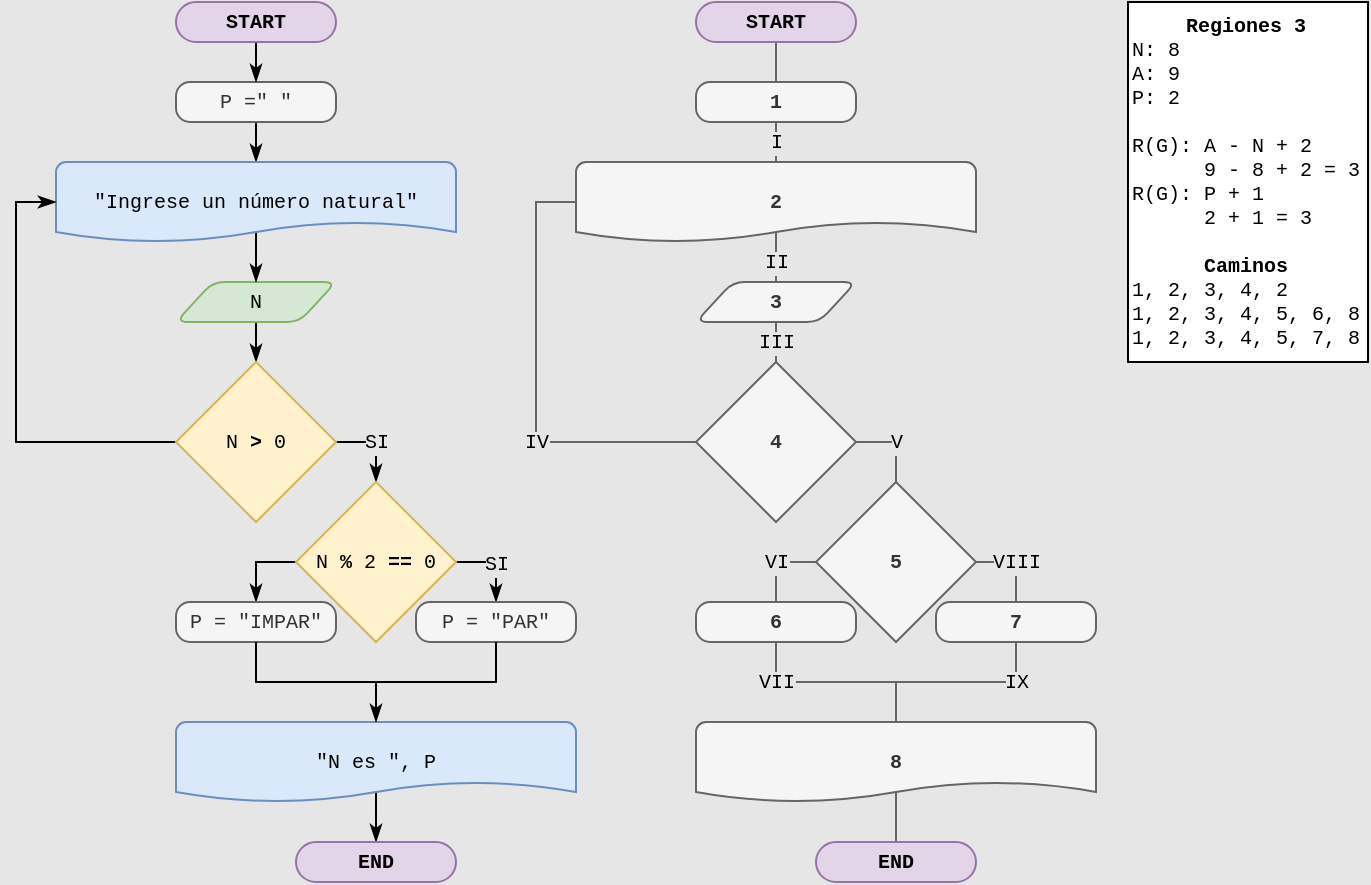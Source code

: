 <mxfile version="18.1.3" type="device"><diagram id="C5RBs43oDa-KdzZeNtuy" name="Page-1"><mxGraphModel dx="462" dy="905" grid="1" gridSize="10" guides="1" tooltips="1" connect="1" arrows="1" fold="1" page="1" pageScale="1" pageWidth="827" pageHeight="1169" background="#E6E6E6" math="0" shadow="0"><root><mxCell id="WIyWlLk6GJQsqaUBKTNV-0"/><mxCell id="WIyWlLk6GJQsqaUBKTNV-1" parent="WIyWlLk6GJQsqaUBKTNV-0"/><mxCell id="bVebPPzpcLED_I8WJEkh-12" style="edgeStyle=orthogonalEdgeStyle;rounded=0;orthogonalLoop=1;jettySize=auto;html=1;exitX=0.5;exitY=1;exitDx=0;exitDy=0;entryX=0.5;entryY=0;entryDx=0;entryDy=0;entryPerimeter=0;fontFamily=Courier New;fontSize=10;endArrow=classicThin;endFill=1;labelBackgroundColor=#E6E6E6;" parent="WIyWlLk6GJQsqaUBKTNV-1" source="bVebPPzpcLED_I8WJEkh-1" target="bVebPPzpcLED_I8WJEkh-3" edge="1"><mxGeometry relative="1" as="geometry"/></mxCell><mxCell id="bVebPPzpcLED_I8WJEkh-1" value="P =&quot; &quot;" style="rounded=1;whiteSpace=wrap;html=1;absoluteArcSize=1;arcSize=14;strokeWidth=1;fontFamily=Courier New;fontSize=10;fillColor=#f5f5f5;fontColor=#333333;strokeColor=#666666;" parent="WIyWlLk6GJQsqaUBKTNV-1" vertex="1"><mxGeometry x="224" y="80" width="80" height="20" as="geometry"/></mxCell><mxCell id="bVebPPzpcLED_I8WJEkh-15" style="edgeStyle=orthogonalEdgeStyle;rounded=0;orthogonalLoop=1;jettySize=auto;html=1;exitX=0.5;exitY=1;exitDx=0;exitDy=0;entryX=0.5;entryY=0;entryDx=0;entryDy=0;entryPerimeter=0;fontFamily=Courier New;fontSize=10;endArrow=classicThin;endFill=1;labelBackgroundColor=#E6E6E6;" parent="WIyWlLk6GJQsqaUBKTNV-1" source="bVebPPzpcLED_I8WJEkh-2" target="bVebPPzpcLED_I8WJEkh-4" edge="1"><mxGeometry relative="1" as="geometry"/></mxCell><mxCell id="bVebPPzpcLED_I8WJEkh-2" value="N" style="shape=parallelogram;html=1;strokeWidth=1;perimeter=parallelogramPerimeter;whiteSpace=wrap;rounded=1;arcSize=12;size=0.23;fontFamily=Courier New;fontSize=10;fillColor=#d5e8d4;strokeColor=#82b366;" parent="WIyWlLk6GJQsqaUBKTNV-1" vertex="1"><mxGeometry x="224" y="180" width="80" height="20" as="geometry"/></mxCell><mxCell id="bVebPPzpcLED_I8WJEkh-14" style="edgeStyle=orthogonalEdgeStyle;rounded=0;orthogonalLoop=1;jettySize=auto;html=1;exitX=0.5;exitY=0;exitDx=0;exitDy=0;exitPerimeter=0;entryX=0.5;entryY=0;entryDx=0;entryDy=0;fontFamily=Courier New;fontSize=10;endArrow=classicThin;endFill=1;labelBackgroundColor=#E6E6E6;" parent="WIyWlLk6GJQsqaUBKTNV-1" source="bVebPPzpcLED_I8WJEkh-3" target="bVebPPzpcLED_I8WJEkh-2" edge="1"><mxGeometry relative="1" as="geometry"><Array as="points"><mxPoint x="264" y="130"/><mxPoint x="264" y="130"/></Array></mxGeometry></mxCell><mxCell id="bVebPPzpcLED_I8WJEkh-3" value="&quot;Ingrese un número natural&quot;" style="strokeWidth=1;html=1;shape=mxgraph.flowchart.document2;whiteSpace=wrap;size=0.25;fontFamily=Courier New;fontSize=10;fillColor=#dae8fc;strokeColor=#6c8ebf;" parent="WIyWlLk6GJQsqaUBKTNV-1" vertex="1"><mxGeometry x="164" y="120" width="200" height="40" as="geometry"/></mxCell><mxCell id="bVebPPzpcLED_I8WJEkh-16" value="SI" style="edgeStyle=orthogonalEdgeStyle;rounded=0;orthogonalLoop=1;jettySize=auto;html=1;exitX=1;exitY=0.5;exitDx=0;exitDy=0;exitPerimeter=0;entryX=0.5;entryY=0;entryDx=0;entryDy=0;entryPerimeter=0;fontFamily=Courier New;fontSize=10;endArrow=classicThin;endFill=1;labelBackgroundColor=#E6E6E6;" parent="WIyWlLk6GJQsqaUBKTNV-1" source="bVebPPzpcLED_I8WJEkh-4" target="bVebPPzpcLED_I8WJEkh-5" edge="1"><mxGeometry relative="1" as="geometry"><mxPoint as="offset"/></mxGeometry></mxCell><mxCell id="bVebPPzpcLED_I8WJEkh-21" style="edgeStyle=orthogonalEdgeStyle;rounded=0;orthogonalLoop=1;jettySize=auto;html=1;exitX=0;exitY=0.5;exitDx=0;exitDy=0;exitPerimeter=0;entryX=0;entryY=0.5;entryDx=0;entryDy=0;entryPerimeter=0;fontFamily=Courier New;fontSize=10;endArrow=classicThin;endFill=1;labelBackgroundColor=#E6E6E6;" parent="WIyWlLk6GJQsqaUBKTNV-1" source="bVebPPzpcLED_I8WJEkh-4" target="bVebPPzpcLED_I8WJEkh-3" edge="1"><mxGeometry relative="1" as="geometry"/></mxCell><mxCell id="bVebPPzpcLED_I8WJEkh-4" value="N &lt;b&gt;&amp;gt;&lt;/b&gt; 0" style="strokeWidth=1;html=1;shape=mxgraph.flowchart.decision;whiteSpace=wrap;fontFamily=Courier New;fontSize=10;fillColor=#fff2cc;strokeColor=#d6b656;" parent="WIyWlLk6GJQsqaUBKTNV-1" vertex="1"><mxGeometry x="224" y="220" width="80" height="80" as="geometry"/></mxCell><mxCell id="bVebPPzpcLED_I8WJEkh-17" style="edgeStyle=orthogonalEdgeStyle;rounded=0;orthogonalLoop=1;jettySize=auto;html=1;exitX=0;exitY=0.5;exitDx=0;exitDy=0;exitPerimeter=0;entryX=0.5;entryY=0;entryDx=0;entryDy=0;fontFamily=Courier New;fontSize=10;endArrow=classicThin;endFill=1;labelBackgroundColor=#E6E6E6;" parent="WIyWlLk6GJQsqaUBKTNV-1" source="bVebPPzpcLED_I8WJEkh-5" target="bVebPPzpcLED_I8WJEkh-7" edge="1"><mxGeometry relative="1" as="geometry"/></mxCell><mxCell id="bVebPPzpcLED_I8WJEkh-18" style="edgeStyle=orthogonalEdgeStyle;rounded=0;orthogonalLoop=1;jettySize=auto;html=1;exitX=1;exitY=0.5;exitDx=0;exitDy=0;exitPerimeter=0;entryX=0.5;entryY=0;entryDx=0;entryDy=0;fontFamily=Courier New;fontSize=10;endArrow=classicThin;endFill=1;labelBackgroundColor=#E6E6E6;" parent="WIyWlLk6GJQsqaUBKTNV-1" source="bVebPPzpcLED_I8WJEkh-5" target="bVebPPzpcLED_I8WJEkh-6" edge="1"><mxGeometry relative="1" as="geometry"/></mxCell><mxCell id="bVebPPzpcLED_I8WJEkh-48" value="SI" style="edgeLabel;html=1;align=center;verticalAlign=middle;resizable=0;points=[];fontSize=10;fontFamily=Courier New;labelBackgroundColor=#E6E6E6;" parent="bVebPPzpcLED_I8WJEkh-18" vertex="1" connectable="0"><mxGeometry x="0.043" relative="1" as="geometry"><mxPoint as="offset"/></mxGeometry></mxCell><mxCell id="bVebPPzpcLED_I8WJEkh-5" value="N &lt;b&gt;%&lt;/b&gt; 2 &lt;b&gt;==&lt;/b&gt; 0" style="strokeWidth=1;html=1;shape=mxgraph.flowchart.decision;whiteSpace=wrap;fontFamily=Courier New;fontSize=10;fillColor=#fff2cc;strokeColor=#d6b656;" parent="WIyWlLk6GJQsqaUBKTNV-1" vertex="1"><mxGeometry x="284" y="280" width="80" height="80" as="geometry"/></mxCell><mxCell id="bVebPPzpcLED_I8WJEkh-6" value="P = &quot;PAR&quot;" style="rounded=1;whiteSpace=wrap;html=1;absoluteArcSize=1;arcSize=14;strokeWidth=1;fontFamily=Courier New;fontSize=10;fillColor=#f5f5f5;fontColor=#333333;strokeColor=#666666;" parent="WIyWlLk6GJQsqaUBKTNV-1" vertex="1"><mxGeometry x="344" y="340" width="80" height="20" as="geometry"/></mxCell><mxCell id="bVebPPzpcLED_I8WJEkh-7" value="P = &quot;IMPAR&quot;" style="rounded=1;whiteSpace=wrap;html=1;absoluteArcSize=1;arcSize=14;strokeWidth=1;fontFamily=Courier New;fontSize=10;fillColor=#f5f5f5;fontColor=#333333;strokeColor=#666666;" parent="WIyWlLk6GJQsqaUBKTNV-1" vertex="1"><mxGeometry x="224" y="340" width="80" height="20" as="geometry"/></mxCell><mxCell id="bVebPPzpcLED_I8WJEkh-11" style="edgeStyle=orthogonalEdgeStyle;rounded=0;orthogonalLoop=1;jettySize=auto;html=1;exitX=0.5;exitY=1;exitDx=0;exitDy=0;entryX=0.5;entryY=0;entryDx=0;entryDy=0;fontFamily=Courier New;fontSize=10;endArrow=classicThin;endFill=1;labelBackgroundColor=#E6E6E6;" parent="WIyWlLk6GJQsqaUBKTNV-1" source="bVebPPzpcLED_I8WJEkh-8" target="bVebPPzpcLED_I8WJEkh-1" edge="1"><mxGeometry relative="1" as="geometry"/></mxCell><mxCell id="bVebPPzpcLED_I8WJEkh-8" value="START" style="rounded=1;whiteSpace=wrap;html=1;fontFamily=Courier New;fontSize=10;strokeWidth=1;arcSize=50;fontStyle=1;fillColor=#e1d5e7;strokeColor=#9673a6;" parent="WIyWlLk6GJQsqaUBKTNV-1" vertex="1"><mxGeometry x="224" y="40" width="80" height="20" as="geometry"/></mxCell><mxCell id="bVebPPzpcLED_I8WJEkh-43" style="edgeStyle=orthogonalEdgeStyle;rounded=0;orthogonalLoop=1;jettySize=auto;html=1;exitX=0.5;exitY=0;exitDx=0;exitDy=0;exitPerimeter=0;entryX=0.5;entryY=0;entryDx=0;entryDy=0;fontFamily=Courier New;fontSize=10;endArrow=classicThin;endFill=1;labelBackgroundColor=#E6E6E6;" parent="WIyWlLk6GJQsqaUBKTNV-1" source="bVebPPzpcLED_I8WJEkh-9" target="bVebPPzpcLED_I8WJEkh-41" edge="1"><mxGeometry relative="1" as="geometry"><Array as="points"><mxPoint x="324" y="420"/><mxPoint x="324" y="420"/></Array></mxGeometry></mxCell><mxCell id="bVebPPzpcLED_I8WJEkh-9" value="&quot;N es &quot;, P" style="strokeWidth=1;html=1;shape=mxgraph.flowchart.document2;whiteSpace=wrap;size=0.25;fontFamily=Courier New;fontSize=10;fillColor=#dae8fc;strokeColor=#6c8ebf;" parent="WIyWlLk6GJQsqaUBKTNV-1" vertex="1"><mxGeometry x="224" y="400" width="200" height="40" as="geometry"/></mxCell><mxCell id="bVebPPzpcLED_I8WJEkh-20" value="" style="endArrow=classicThin;html=1;rounded=0;fontFamily=Courier New;fontSize=10;entryX=0.5;entryY=0;entryDx=0;entryDy=0;entryPerimeter=0;endFill=1;labelBackgroundColor=#E6E6E6;" parent="WIyWlLk6GJQsqaUBKTNV-1" target="bVebPPzpcLED_I8WJEkh-9" edge="1"><mxGeometry width="50" height="50" relative="1" as="geometry"><mxPoint x="324" y="380" as="sourcePoint"/><mxPoint x="324" y="350" as="targetPoint"/></mxGeometry></mxCell><mxCell id="bVebPPzpcLED_I8WJEkh-22" value="I" style="edgeStyle=orthogonalEdgeStyle;rounded=0;orthogonalLoop=1;jettySize=auto;html=1;exitX=0.5;exitY=1;exitDx=0;exitDy=0;entryX=0.5;entryY=0;entryDx=0;entryDy=0;entryPerimeter=0;fontFamily=Courier New;fontSize=10;endArrow=none;endFill=0;labelBackgroundColor=#E6E6E6;fillColor=#f5f5f5;strokeColor=#666666;" parent="WIyWlLk6GJQsqaUBKTNV-1" source="bVebPPzpcLED_I8WJEkh-23" target="bVebPPzpcLED_I8WJEkh-27" edge="1"><mxGeometry relative="1" as="geometry"/></mxCell><mxCell id="bVebPPzpcLED_I8WJEkh-23" value="1" style="rounded=1;whiteSpace=wrap;html=1;absoluteArcSize=1;arcSize=14;strokeWidth=1;fontFamily=Courier New;fontSize=10;fontStyle=1;fillColor=#f5f5f5;fontColor=#333333;strokeColor=#666666;" parent="WIyWlLk6GJQsqaUBKTNV-1" vertex="1"><mxGeometry x="484" y="80" width="80" height="20" as="geometry"/></mxCell><mxCell id="bVebPPzpcLED_I8WJEkh-24" value="III" style="edgeStyle=orthogonalEdgeStyle;rounded=0;orthogonalLoop=1;jettySize=auto;html=1;exitX=0.5;exitY=1;exitDx=0;exitDy=0;entryX=0.5;entryY=0;entryDx=0;entryDy=0;entryPerimeter=0;fontFamily=Courier New;fontSize=10;endArrow=none;endFill=0;labelBackgroundColor=#E6E6E6;fillColor=#f5f5f5;strokeColor=#666666;" parent="WIyWlLk6GJQsqaUBKTNV-1" source="bVebPPzpcLED_I8WJEkh-25" target="bVebPPzpcLED_I8WJEkh-30" edge="1"><mxGeometry relative="1" as="geometry"/></mxCell><mxCell id="bVebPPzpcLED_I8WJEkh-25" value="3" style="shape=parallelogram;html=1;strokeWidth=1;perimeter=parallelogramPerimeter;whiteSpace=wrap;rounded=1;arcSize=12;size=0.23;fontFamily=Courier New;fontSize=10;fontStyle=1;fillColor=#f5f5f5;fontColor=#333333;strokeColor=#666666;" parent="WIyWlLk6GJQsqaUBKTNV-1" vertex="1"><mxGeometry x="484" y="180" width="80" height="20" as="geometry"/></mxCell><mxCell id="bVebPPzpcLED_I8WJEkh-26" value="II" style="edgeStyle=orthogonalEdgeStyle;rounded=0;orthogonalLoop=1;jettySize=auto;html=1;exitX=0.5;exitY=0;exitDx=0;exitDy=0;exitPerimeter=0;entryX=0.5;entryY=0;entryDx=0;entryDy=0;fontFamily=Courier New;fontSize=10;endArrow=none;endFill=0;labelBackgroundColor=#E6E6E6;fillColor=#f5f5f5;strokeColor=#666666;" parent="WIyWlLk6GJQsqaUBKTNV-1" source="bVebPPzpcLED_I8WJEkh-27" target="bVebPPzpcLED_I8WJEkh-25" edge="1"><mxGeometry x="0.667" relative="1" as="geometry"><Array as="points"><mxPoint x="524" y="130"/><mxPoint x="524" y="130"/></Array><mxPoint as="offset"/></mxGeometry></mxCell><mxCell id="bVebPPzpcLED_I8WJEkh-27" value="2" style="strokeWidth=1;html=1;shape=mxgraph.flowchart.document2;whiteSpace=wrap;size=0.25;fontFamily=Courier New;fontSize=10;fontStyle=1;fillColor=#f5f5f5;fontColor=#333333;strokeColor=#666666;" parent="WIyWlLk6GJQsqaUBKTNV-1" vertex="1"><mxGeometry x="424" y="120" width="200" height="40" as="geometry"/></mxCell><mxCell id="bVebPPzpcLED_I8WJEkh-28" value="V" style="edgeStyle=orthogonalEdgeStyle;rounded=0;orthogonalLoop=1;jettySize=auto;html=1;exitX=1;exitY=0.5;exitDx=0;exitDy=0;exitPerimeter=0;entryX=0.5;entryY=0;entryDx=0;entryDy=0;entryPerimeter=0;fontFamily=Courier New;fontSize=10;endArrow=none;endFill=0;labelBackgroundColor=#E6E6E6;fillColor=#f5f5f5;strokeColor=#666666;" parent="WIyWlLk6GJQsqaUBKTNV-1" source="bVebPPzpcLED_I8WJEkh-30" target="bVebPPzpcLED_I8WJEkh-33" edge="1"><mxGeometry relative="1" as="geometry"/></mxCell><mxCell id="bVebPPzpcLED_I8WJEkh-29" value="IV" style="edgeStyle=orthogonalEdgeStyle;rounded=0;orthogonalLoop=1;jettySize=auto;html=1;exitX=0;exitY=0.5;exitDx=0;exitDy=0;exitPerimeter=0;entryX=0;entryY=0.5;entryDx=0;entryDy=0;entryPerimeter=0;fontFamily=Courier New;fontSize=10;endArrow=none;endFill=0;labelBackgroundColor=#E6E6E6;fillColor=#f5f5f5;strokeColor=#666666;" parent="WIyWlLk6GJQsqaUBKTNV-1" source="bVebPPzpcLED_I8WJEkh-30" target="bVebPPzpcLED_I8WJEkh-27" edge="1"><mxGeometry x="-0.273" relative="1" as="geometry"><mxPoint as="offset"/></mxGeometry></mxCell><mxCell id="bVebPPzpcLED_I8WJEkh-30" value="4" style="strokeWidth=1;html=1;shape=mxgraph.flowchart.decision;whiteSpace=wrap;fontFamily=Courier New;fontSize=10;fontStyle=1;fillColor=#f5f5f5;fontColor=#333333;strokeColor=#666666;" parent="WIyWlLk6GJQsqaUBKTNV-1" vertex="1"><mxGeometry x="484" y="220" width="80" height="80" as="geometry"/></mxCell><mxCell id="bVebPPzpcLED_I8WJEkh-31" value="VI" style="edgeStyle=orthogonalEdgeStyle;rounded=0;orthogonalLoop=1;jettySize=auto;html=1;exitX=0;exitY=0.5;exitDx=0;exitDy=0;exitPerimeter=0;entryX=0.5;entryY=0;entryDx=0;entryDy=0;fontFamily=Courier New;fontSize=10;endArrow=none;endFill=0;labelBackgroundColor=#E6E6E6;fillColor=#f5f5f5;strokeColor=#666666;" parent="WIyWlLk6GJQsqaUBKTNV-1" source="bVebPPzpcLED_I8WJEkh-33" target="bVebPPzpcLED_I8WJEkh-35" edge="1"><mxGeometry relative="1" as="geometry"/></mxCell><mxCell id="bVebPPzpcLED_I8WJEkh-32" value="VIII" style="edgeStyle=orthogonalEdgeStyle;rounded=0;orthogonalLoop=1;jettySize=auto;html=1;exitX=1;exitY=0.5;exitDx=0;exitDy=0;exitPerimeter=0;entryX=0.5;entryY=0;entryDx=0;entryDy=0;fontFamily=Courier New;fontSize=10;endArrow=none;endFill=0;labelBackgroundColor=#E6E6E6;fillColor=#f5f5f5;strokeColor=#666666;" parent="WIyWlLk6GJQsqaUBKTNV-1" source="bVebPPzpcLED_I8WJEkh-33" target="bVebPPzpcLED_I8WJEkh-34" edge="1"><mxGeometry relative="1" as="geometry"/></mxCell><mxCell id="bVebPPzpcLED_I8WJEkh-33" value="5" style="strokeWidth=1;html=1;shape=mxgraph.flowchart.decision;whiteSpace=wrap;fontFamily=Courier New;fontSize=10;fontStyle=1;fillColor=#f5f5f5;fontColor=#333333;strokeColor=#666666;" parent="WIyWlLk6GJQsqaUBKTNV-1" vertex="1"><mxGeometry x="544" y="280" width="80" height="80" as="geometry"/></mxCell><mxCell id="bVebPPzpcLED_I8WJEkh-34" value="7" style="rounded=1;whiteSpace=wrap;html=1;absoluteArcSize=1;arcSize=14;strokeWidth=1;fontFamily=Courier New;fontSize=10;fontStyle=1;fillColor=#f5f5f5;fontColor=#333333;strokeColor=#666666;" parent="WIyWlLk6GJQsqaUBKTNV-1" vertex="1"><mxGeometry x="604" y="340" width="80" height="20" as="geometry"/></mxCell><mxCell id="bVebPPzpcLED_I8WJEkh-35" value="6" style="rounded=1;whiteSpace=wrap;html=1;absoluteArcSize=1;arcSize=14;strokeWidth=1;fontFamily=Courier New;fontSize=10;fontStyle=1;fillColor=#f5f5f5;fontColor=#333333;strokeColor=#666666;" parent="WIyWlLk6GJQsqaUBKTNV-1" vertex="1"><mxGeometry x="484" y="340" width="80" height="20" as="geometry"/></mxCell><mxCell id="bVebPPzpcLED_I8WJEkh-36" style="edgeStyle=orthogonalEdgeStyle;rounded=0;orthogonalLoop=1;jettySize=auto;html=1;exitX=0.5;exitY=1;exitDx=0;exitDy=0;entryX=0.5;entryY=0;entryDx=0;entryDy=0;fontFamily=Courier New;fontSize=10;endArrow=none;endFill=0;labelBackgroundColor=#E6E6E6;fillColor=#f5f5f5;strokeColor=#666666;" parent="WIyWlLk6GJQsqaUBKTNV-1" source="bVebPPzpcLED_I8WJEkh-37" target="bVebPPzpcLED_I8WJEkh-23" edge="1"><mxGeometry relative="1" as="geometry"/></mxCell><mxCell id="bVebPPzpcLED_I8WJEkh-37" value="START" style="rounded=1;whiteSpace=wrap;html=1;fontFamily=Courier New;fontSize=10;strokeWidth=1;arcSize=50;fontStyle=1;fillColor=#e1d5e7;strokeColor=#9673a6;" parent="WIyWlLk6GJQsqaUBKTNV-1" vertex="1"><mxGeometry x="484" y="40" width="80" height="20" as="geometry"/></mxCell><mxCell id="bVebPPzpcLED_I8WJEkh-45" style="edgeStyle=orthogonalEdgeStyle;rounded=0;orthogonalLoop=1;jettySize=auto;html=1;exitX=0.5;exitY=0;exitDx=0;exitDy=0;exitPerimeter=0;entryX=0.5;entryY=0;entryDx=0;entryDy=0;fontFamily=Courier New;fontSize=10;endArrow=none;endFill=0;labelBackgroundColor=#E6E6E6;fillColor=#f5f5f5;strokeColor=#666666;" parent="WIyWlLk6GJQsqaUBKTNV-1" source="bVebPPzpcLED_I8WJEkh-38" target="bVebPPzpcLED_I8WJEkh-44" edge="1"><mxGeometry relative="1" as="geometry"><Array as="points"><mxPoint x="584" y="420"/><mxPoint x="584" y="420"/></Array></mxGeometry></mxCell><mxCell id="bVebPPzpcLED_I8WJEkh-38" value="8" style="strokeWidth=1;html=1;shape=mxgraph.flowchart.document2;whiteSpace=wrap;size=0.25;fontFamily=Courier New;fontSize=10;fontStyle=1;fillColor=#f5f5f5;fontColor=#333333;strokeColor=#666666;" parent="WIyWlLk6GJQsqaUBKTNV-1" vertex="1"><mxGeometry x="484" y="400" width="200" height="40" as="geometry"/></mxCell><mxCell id="bVebPPzpcLED_I8WJEkh-40" value="" style="endArrow=none;html=1;rounded=0;fontFamily=Courier New;fontSize=10;entryX=0.5;entryY=0;entryDx=0;entryDy=0;entryPerimeter=0;endFill=0;labelBackgroundColor=#E6E6E6;fillColor=#f5f5f5;strokeColor=#666666;" parent="WIyWlLk6GJQsqaUBKTNV-1" target="bVebPPzpcLED_I8WJEkh-38" edge="1"><mxGeometry width="50" height="50" relative="1" as="geometry"><mxPoint x="584" y="380" as="sourcePoint"/><mxPoint x="584" y="350" as="targetPoint"/></mxGeometry></mxCell><mxCell id="bVebPPzpcLED_I8WJEkh-41" value="END" style="rounded=1;whiteSpace=wrap;html=1;fontFamily=Courier New;fontSize=10;strokeWidth=1;arcSize=50;fontStyle=1;fillColor=#e1d5e7;strokeColor=#9673a6;" parent="WIyWlLk6GJQsqaUBKTNV-1" vertex="1"><mxGeometry x="284" y="460" width="80" height="20" as="geometry"/></mxCell><mxCell id="bVebPPzpcLED_I8WJEkh-44" value="END" style="rounded=1;whiteSpace=wrap;html=1;fontFamily=Courier New;fontSize=10;strokeWidth=1;arcSize=50;fontStyle=1;fillColor=#e1d5e7;strokeColor=#9673a6;" parent="WIyWlLk6GJQsqaUBKTNV-1" vertex="1"><mxGeometry x="544" y="460" width="80" height="20" as="geometry"/></mxCell><mxCell id="bVebPPzpcLED_I8WJEkh-46" value="" style="endArrow=none;html=1;rounded=0;fontFamily=Courier New;fontSize=10;entryX=0.5;entryY=1;entryDx=0;entryDy=0;exitX=0.5;exitY=1;exitDx=0;exitDy=0;labelBackgroundColor=#E6E6E6;" parent="WIyWlLk6GJQsqaUBKTNV-1" source="bVebPPzpcLED_I8WJEkh-7" target="bVebPPzpcLED_I8WJEkh-6" edge="1"><mxGeometry width="50" height="50" relative="1" as="geometry"><mxPoint x="370" y="350" as="sourcePoint"/><mxPoint x="420" y="300" as="targetPoint"/><Array as="points"><mxPoint x="264" y="380"/><mxPoint x="384" y="380"/></Array></mxGeometry></mxCell><mxCell id="bVebPPzpcLED_I8WJEkh-47" value="VII" style="endArrow=none;html=1;rounded=0;fontFamily=Courier New;fontSize=10;entryX=0.5;entryY=1;entryDx=0;entryDy=0;exitX=0.5;exitY=1;exitDx=0;exitDy=0;endFill=0;labelBackgroundColor=#E6E6E6;fillColor=#f5f5f5;strokeColor=#666666;" parent="WIyWlLk6GJQsqaUBKTNV-1" source="bVebPPzpcLED_I8WJEkh-34" target="bVebPPzpcLED_I8WJEkh-35" edge="1"><mxGeometry x="0.75" width="50" height="50" relative="1" as="geometry"><mxPoint x="390" y="370" as="sourcePoint"/><mxPoint x="440" y="320" as="targetPoint"/><Array as="points"><mxPoint x="644" y="380"/><mxPoint x="524" y="380"/></Array><mxPoint as="offset"/></mxGeometry></mxCell><mxCell id="bVebPPzpcLED_I8WJEkh-57" value="IX" style="text;html=1;align=center;verticalAlign=middle;resizable=0;points=[];autosize=1;strokeColor=none;fillColor=none;fontSize=10;fontFamily=Courier New;labelBackgroundColor=#E6E6E6;" parent="WIyWlLk6GJQsqaUBKTNV-1" vertex="1"><mxGeometry x="629" y="370" width="30" height="20" as="geometry"/></mxCell><mxCell id="bVebPPzpcLED_I8WJEkh-59" value="&lt;div style=&quot;text-align: center;&quot;&gt;&lt;span style=&quot;background-color: initial;&quot;&gt;&lt;b&gt;Regiones 3&lt;/b&gt;&lt;/span&gt;&lt;/div&gt;N: 8&lt;br&gt;A: 9&lt;br&gt;P: 2&lt;br&gt;&lt;br&gt;R(G): A - N + 2&lt;br&gt;&amp;nbsp; &amp;nbsp; &amp;nbsp; 9 - 8 + 2 = 3&lt;br&gt;R(G): P + 1&lt;br&gt;&amp;nbsp; &amp;nbsp; &amp;nbsp; 2 + 1 = 3&lt;br&gt;&lt;br&gt;&lt;div style=&quot;text-align: center;&quot;&gt;&lt;b style=&quot;background-color: initial;&quot;&gt;Caminos&lt;/b&gt;&lt;/div&gt;1, 2, 3, 4, 2&lt;br&gt;1, 2, 3, 4, 5, 6, 8&lt;br&gt;1, 2, 3, 4, 5, 7, 8" style="rounded=0;whiteSpace=wrap;html=1;labelBackgroundColor=none;labelBorderColor=none;fontFamily=Courier New;fontSize=10;strokeWidth=1;align=left;verticalAlign=top;" parent="WIyWlLk6GJQsqaUBKTNV-1" vertex="1"><mxGeometry x="700" y="40" width="120" height="180" as="geometry"/></mxCell></root></mxGraphModel></diagram></mxfile>